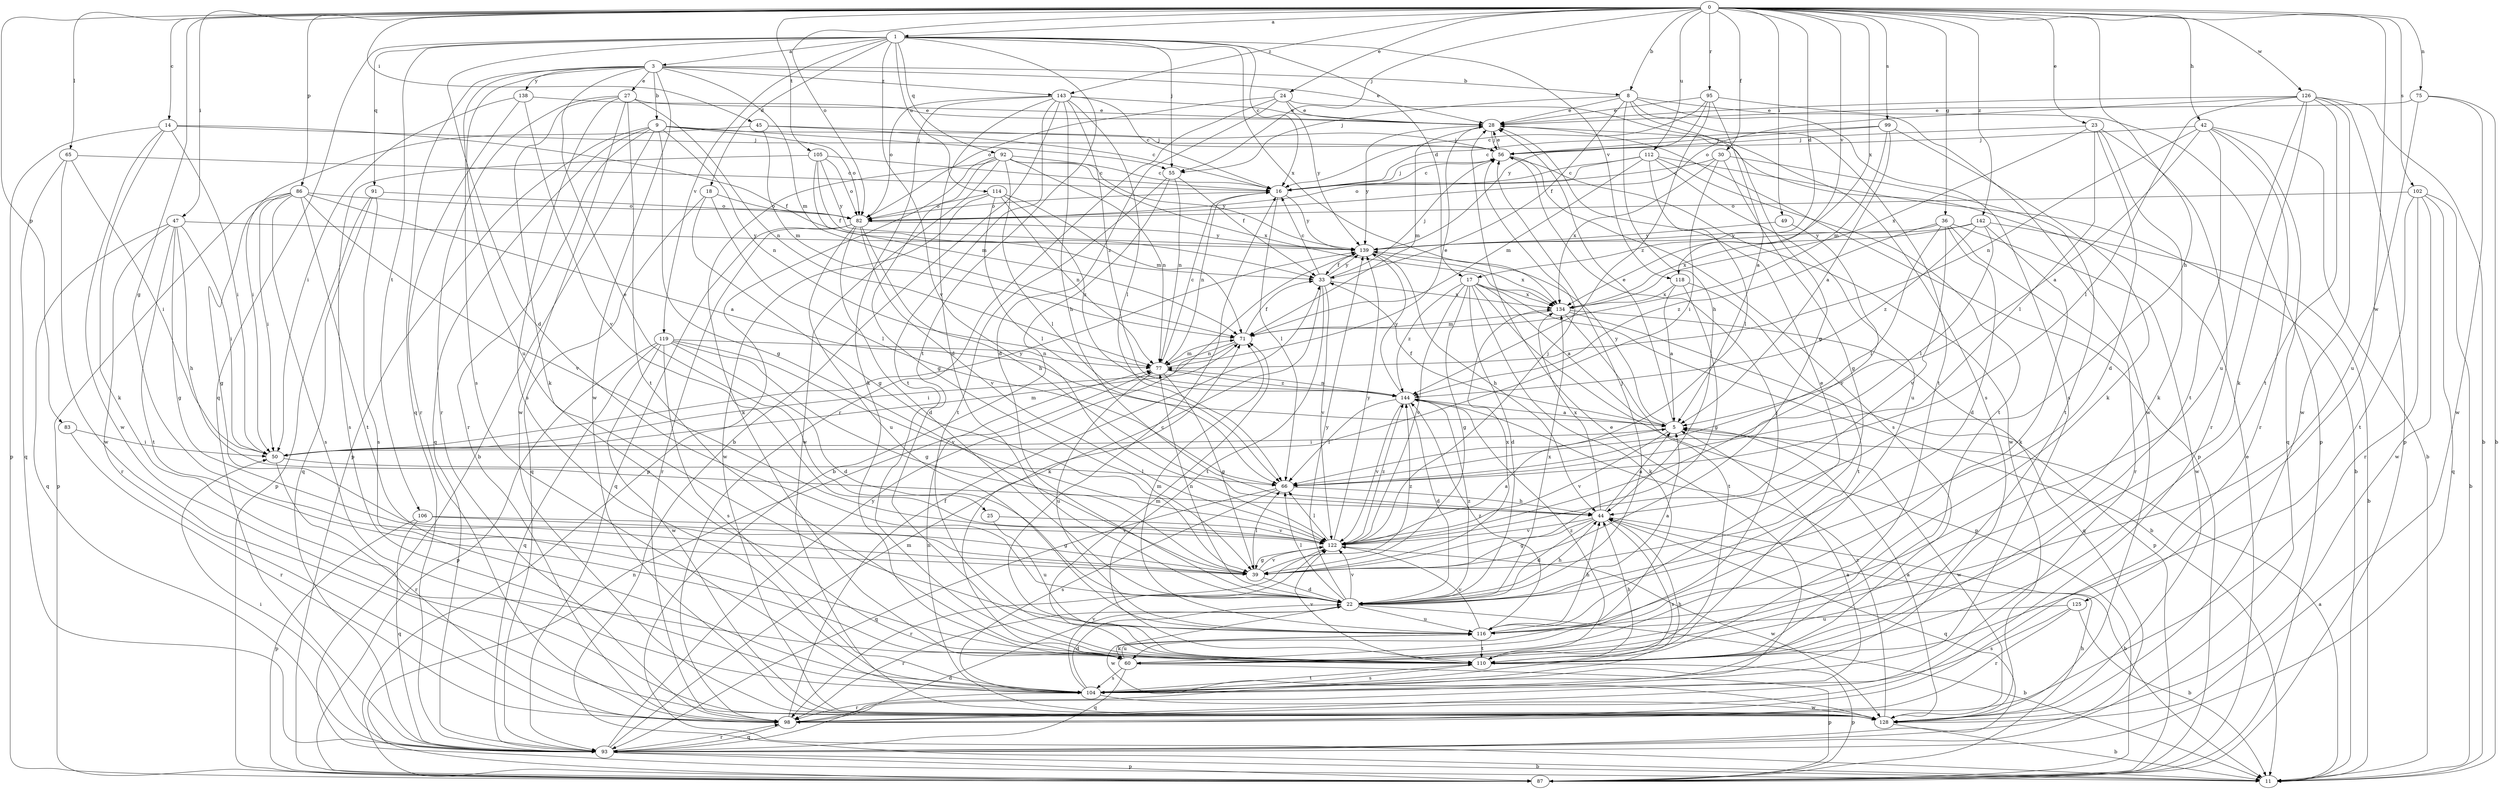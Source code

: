 strict digraph  {
0;
1;
3;
5;
8;
9;
11;
14;
16;
17;
18;
22;
23;
24;
25;
27;
28;
30;
33;
36;
39;
42;
44;
45;
47;
49;
50;
55;
56;
60;
65;
66;
71;
75;
77;
82;
83;
86;
87;
91;
92;
93;
95;
98;
99;
102;
104;
105;
106;
110;
112;
114;
116;
118;
119;
122;
125;
126;
128;
134;
138;
139;
142;
143;
144;
0 -> 1  [label=a];
0 -> 8  [label=b];
0 -> 14  [label=c];
0 -> 17  [label=d];
0 -> 23  [label=e];
0 -> 24  [label=e];
0 -> 30  [label=f];
0 -> 36  [label=g];
0 -> 39  [label=g];
0 -> 42  [label=h];
0 -> 44  [label=h];
0 -> 45  [label=i];
0 -> 47  [label=i];
0 -> 49  [label=i];
0 -> 55  [label=j];
0 -> 65  [label=l];
0 -> 75  [label=n];
0 -> 82  [label=o];
0 -> 83  [label=p];
0 -> 86  [label=p];
0 -> 95  [label=r];
0 -> 99  [label=s];
0 -> 102  [label=s];
0 -> 105  [label=t];
0 -> 112  [label=u];
0 -> 118  [label=v];
0 -> 125  [label=w];
0 -> 126  [label=w];
0 -> 134  [label=x];
0 -> 142  [label=z];
0 -> 143  [label=z];
1 -> 3  [label=a];
1 -> 16  [label=c];
1 -> 17  [label=d];
1 -> 18  [label=d];
1 -> 22  [label=d];
1 -> 55  [label=j];
1 -> 91  [label=q];
1 -> 92  [label=q];
1 -> 93  [label=q];
1 -> 106  [label=t];
1 -> 110  [label=t];
1 -> 114  [label=u];
1 -> 118  [label=v];
1 -> 119  [label=v];
1 -> 122  [label=v];
1 -> 134  [label=x];
3 -> 8  [label=b];
3 -> 9  [label=b];
3 -> 25  [label=e];
3 -> 27  [label=e];
3 -> 28  [label=e];
3 -> 71  [label=m];
3 -> 93  [label=q];
3 -> 104  [label=s];
3 -> 116  [label=u];
3 -> 128  [label=w];
3 -> 138  [label=y];
3 -> 143  [label=z];
5 -> 28  [label=e];
5 -> 33  [label=f];
5 -> 50  [label=i];
5 -> 122  [label=v];
5 -> 128  [label=w];
5 -> 139  [label=y];
8 -> 28  [label=e];
8 -> 33  [label=f];
8 -> 39  [label=g];
8 -> 44  [label=h];
8 -> 55  [label=j];
8 -> 104  [label=s];
8 -> 110  [label=t];
8 -> 128  [label=w];
9 -> 11  [label=b];
9 -> 39  [label=g];
9 -> 55  [label=j];
9 -> 56  [label=j];
9 -> 77  [label=n];
9 -> 82  [label=o];
9 -> 87  [label=p];
9 -> 93  [label=q];
9 -> 98  [label=r];
11 -> 5  [label=a];
14 -> 33  [label=f];
14 -> 50  [label=i];
14 -> 56  [label=j];
14 -> 60  [label=k];
14 -> 87  [label=p];
14 -> 128  [label=w];
16 -> 56  [label=j];
16 -> 66  [label=l];
16 -> 77  [label=n];
16 -> 82  [label=o];
16 -> 139  [label=y];
17 -> 5  [label=a];
17 -> 11  [label=b];
17 -> 22  [label=d];
17 -> 39  [label=g];
17 -> 60  [label=k];
17 -> 87  [label=p];
17 -> 122  [label=v];
17 -> 134  [label=x];
17 -> 144  [label=z];
18 -> 39  [label=g];
18 -> 66  [label=l];
18 -> 82  [label=o];
18 -> 93  [label=q];
22 -> 5  [label=a];
22 -> 11  [label=b];
22 -> 44  [label=h];
22 -> 56  [label=j];
22 -> 66  [label=l];
22 -> 77  [label=n];
22 -> 98  [label=r];
22 -> 116  [label=u];
22 -> 122  [label=v];
22 -> 128  [label=w];
22 -> 134  [label=x];
22 -> 139  [label=y];
22 -> 144  [label=z];
23 -> 22  [label=d];
23 -> 56  [label=j];
23 -> 60  [label=k];
23 -> 66  [label=l];
23 -> 98  [label=r];
23 -> 134  [label=x];
24 -> 22  [label=d];
24 -> 28  [label=e];
24 -> 82  [label=o];
24 -> 98  [label=r];
24 -> 104  [label=s];
24 -> 139  [label=y];
25 -> 116  [label=u];
25 -> 122  [label=v];
27 -> 28  [label=e];
27 -> 60  [label=k];
27 -> 77  [label=n];
27 -> 98  [label=r];
27 -> 104  [label=s];
27 -> 110  [label=t];
27 -> 128  [label=w];
28 -> 56  [label=j];
28 -> 71  [label=m];
28 -> 87  [label=p];
28 -> 139  [label=y];
30 -> 16  [label=c];
30 -> 39  [label=g];
30 -> 50  [label=i];
30 -> 110  [label=t];
30 -> 134  [label=x];
33 -> 16  [label=c];
33 -> 56  [label=j];
33 -> 60  [label=k];
33 -> 110  [label=t];
33 -> 122  [label=v];
33 -> 134  [label=x];
33 -> 139  [label=y];
36 -> 22  [label=d];
36 -> 66  [label=l];
36 -> 98  [label=r];
36 -> 122  [label=v];
36 -> 128  [label=w];
36 -> 139  [label=y];
36 -> 144  [label=z];
39 -> 22  [label=d];
39 -> 66  [label=l];
39 -> 122  [label=v];
39 -> 134  [label=x];
39 -> 144  [label=z];
42 -> 5  [label=a];
42 -> 11  [label=b];
42 -> 56  [label=j];
42 -> 77  [label=n];
42 -> 93  [label=q];
42 -> 98  [label=r];
42 -> 110  [label=t];
44 -> 5  [label=a];
44 -> 11  [label=b];
44 -> 22  [label=d];
44 -> 39  [label=g];
44 -> 93  [label=q];
44 -> 104  [label=s];
44 -> 122  [label=v];
44 -> 134  [label=x];
45 -> 16  [label=c];
45 -> 50  [label=i];
45 -> 56  [label=j];
45 -> 71  [label=m];
47 -> 39  [label=g];
47 -> 44  [label=h];
47 -> 50  [label=i];
47 -> 93  [label=q];
47 -> 98  [label=r];
47 -> 110  [label=t];
47 -> 139  [label=y];
49 -> 122  [label=v];
49 -> 139  [label=y];
50 -> 66  [label=l];
50 -> 71  [label=m];
50 -> 98  [label=r];
50 -> 139  [label=y];
55 -> 11  [label=b];
55 -> 33  [label=f];
55 -> 77  [label=n];
55 -> 110  [label=t];
56 -> 16  [label=c];
56 -> 28  [label=e];
56 -> 104  [label=s];
56 -> 128  [label=w];
60 -> 56  [label=j];
60 -> 87  [label=p];
60 -> 93  [label=q];
60 -> 104  [label=s];
60 -> 116  [label=u];
65 -> 16  [label=c];
65 -> 50  [label=i];
65 -> 93  [label=q];
65 -> 128  [label=w];
66 -> 44  [label=h];
66 -> 93  [label=q];
66 -> 104  [label=s];
71 -> 33  [label=f];
71 -> 50  [label=i];
71 -> 77  [label=n];
75 -> 11  [label=b];
75 -> 28  [label=e];
75 -> 116  [label=u];
75 -> 128  [label=w];
77 -> 16  [label=c];
77 -> 28  [label=e];
77 -> 39  [label=g];
77 -> 71  [label=m];
77 -> 116  [label=u];
77 -> 144  [label=z];
82 -> 22  [label=d];
82 -> 44  [label=h];
82 -> 93  [label=q];
82 -> 98  [label=r];
82 -> 116  [label=u];
82 -> 122  [label=v];
82 -> 139  [label=y];
83 -> 50  [label=i];
83 -> 98  [label=r];
86 -> 5  [label=a];
86 -> 39  [label=g];
86 -> 50  [label=i];
86 -> 82  [label=o];
86 -> 87  [label=p];
86 -> 104  [label=s];
86 -> 110  [label=t];
86 -> 122  [label=v];
87 -> 28  [label=e];
87 -> 44  [label=h];
87 -> 77  [label=n];
91 -> 82  [label=o];
91 -> 87  [label=p];
91 -> 93  [label=q];
91 -> 104  [label=s];
92 -> 16  [label=c];
92 -> 39  [label=g];
92 -> 60  [label=k];
92 -> 66  [label=l];
92 -> 77  [label=n];
92 -> 87  [label=p];
92 -> 128  [label=w];
92 -> 134  [label=x];
92 -> 139  [label=y];
93 -> 11  [label=b];
93 -> 22  [label=d];
93 -> 50  [label=i];
93 -> 71  [label=m];
93 -> 87  [label=p];
93 -> 98  [label=r];
93 -> 139  [label=y];
95 -> 5  [label=a];
95 -> 16  [label=c];
95 -> 28  [label=e];
95 -> 87  [label=p];
95 -> 139  [label=y];
95 -> 144  [label=z];
98 -> 5  [label=a];
98 -> 28  [label=e];
98 -> 33  [label=f];
98 -> 93  [label=q];
99 -> 5  [label=a];
99 -> 16  [label=c];
99 -> 56  [label=j];
99 -> 60  [label=k];
99 -> 71  [label=m];
102 -> 11  [label=b];
102 -> 82  [label=o];
102 -> 93  [label=q];
102 -> 98  [label=r];
102 -> 110  [label=t];
102 -> 128  [label=w];
104 -> 22  [label=d];
104 -> 44  [label=h];
104 -> 98  [label=r];
104 -> 110  [label=t];
104 -> 122  [label=v];
104 -> 128  [label=w];
105 -> 16  [label=c];
105 -> 33  [label=f];
105 -> 71  [label=m];
105 -> 82  [label=o];
105 -> 104  [label=s];
105 -> 139  [label=y];
106 -> 39  [label=g];
106 -> 87  [label=p];
106 -> 93  [label=q];
106 -> 122  [label=v];
110 -> 16  [label=c];
110 -> 44  [label=h];
110 -> 71  [label=m];
110 -> 87  [label=p];
110 -> 104  [label=s];
110 -> 122  [label=v];
110 -> 144  [label=z];
112 -> 11  [label=b];
112 -> 16  [label=c];
112 -> 66  [label=l];
112 -> 71  [label=m];
112 -> 82  [label=o];
112 -> 110  [label=t];
112 -> 116  [label=u];
114 -> 66  [label=l];
114 -> 71  [label=m];
114 -> 77  [label=n];
114 -> 82  [label=o];
114 -> 128  [label=w];
114 -> 144  [label=z];
116 -> 28  [label=e];
116 -> 44  [label=h];
116 -> 60  [label=k];
116 -> 71  [label=m];
116 -> 110  [label=t];
116 -> 122  [label=v];
116 -> 144  [label=z];
118 -> 5  [label=a];
118 -> 39  [label=g];
118 -> 110  [label=t];
118 -> 134  [label=x];
119 -> 22  [label=d];
119 -> 39  [label=g];
119 -> 77  [label=n];
119 -> 87  [label=p];
119 -> 93  [label=q];
119 -> 104  [label=s];
119 -> 122  [label=v];
119 -> 128  [label=w];
122 -> 5  [label=a];
122 -> 39  [label=g];
122 -> 56  [label=j];
122 -> 66  [label=l];
122 -> 98  [label=r];
122 -> 128  [label=w];
122 -> 139  [label=y];
122 -> 144  [label=z];
125 -> 11  [label=b];
125 -> 98  [label=r];
125 -> 104  [label=s];
125 -> 116  [label=u];
126 -> 11  [label=b];
126 -> 28  [label=e];
126 -> 60  [label=k];
126 -> 66  [label=l];
126 -> 82  [label=o];
126 -> 87  [label=p];
126 -> 110  [label=t];
126 -> 116  [label=u];
126 -> 128  [label=w];
128 -> 5  [label=a];
128 -> 11  [label=b];
128 -> 77  [label=n];
128 -> 144  [label=z];
134 -> 71  [label=m];
134 -> 87  [label=p];
134 -> 93  [label=q];
134 -> 110  [label=t];
138 -> 28  [label=e];
138 -> 50  [label=i];
138 -> 98  [label=r];
138 -> 122  [label=v];
139 -> 33  [label=f];
139 -> 44  [label=h];
139 -> 134  [label=x];
142 -> 11  [label=b];
142 -> 60  [label=k];
142 -> 66  [label=l];
142 -> 134  [label=x];
142 -> 139  [label=y];
142 -> 144  [label=z];
143 -> 11  [label=b];
143 -> 16  [label=c];
143 -> 22  [label=d];
143 -> 28  [label=e];
143 -> 44  [label=h];
143 -> 60  [label=k];
143 -> 66  [label=l];
143 -> 82  [label=o];
143 -> 110  [label=t];
143 -> 144  [label=z];
144 -> 5  [label=a];
144 -> 22  [label=d];
144 -> 66  [label=l];
144 -> 77  [label=n];
144 -> 122  [label=v];
144 -> 139  [label=y];
}
